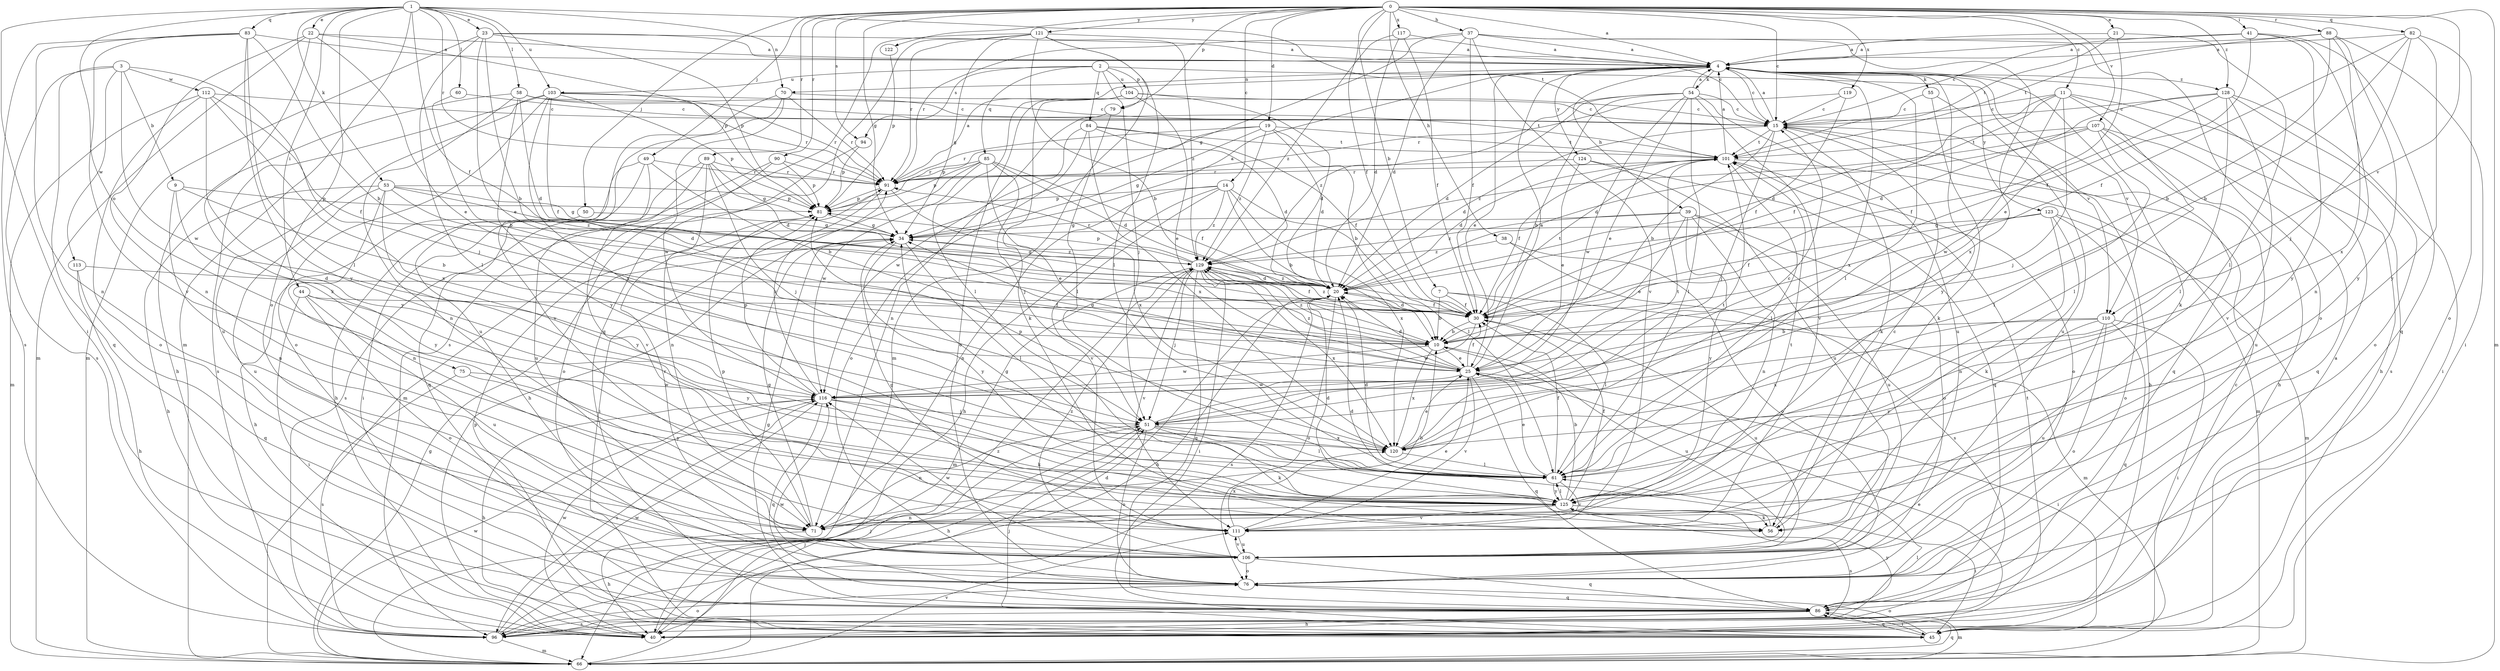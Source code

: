 strict digraph  {
0;
1;
2;
3;
4;
7;
9;
10;
11;
14;
15;
19;
20;
21;
22;
23;
25;
30;
34;
37;
38;
39;
40;
41;
44;
45;
49;
50;
51;
53;
54;
55;
56;
58;
60;
61;
66;
70;
71;
75;
76;
79;
81;
82;
83;
84;
85;
86;
88;
89;
90;
91;
94;
96;
101;
103;
104;
106;
107;
110;
111;
112;
113;
116;
117;
119;
120;
121;
122;
123;
124;
125;
128;
129;
0 -> 4  [label=a];
0 -> 7  [label=b];
0 -> 11  [label=c];
0 -> 14  [label=c];
0 -> 15  [label=c];
0 -> 19  [label=d];
0 -> 21  [label=e];
0 -> 30  [label=f];
0 -> 34  [label=g];
0 -> 37  [label=h];
0 -> 38  [label=h];
0 -> 41  [label=i];
0 -> 49  [label=j];
0 -> 50  [label=j];
0 -> 66  [label=m];
0 -> 79  [label=p];
0 -> 82  [label=q];
0 -> 88  [label=r];
0 -> 89  [label=r];
0 -> 90  [label=r];
0 -> 94  [label=s];
0 -> 107  [label=v];
0 -> 110  [label=v];
0 -> 117  [label=x];
0 -> 119  [label=x];
0 -> 121  [label=y];
0 -> 122  [label=y];
0 -> 128  [label=z];
1 -> 22  [label=e];
1 -> 23  [label=e];
1 -> 30  [label=f];
1 -> 44  [label=i];
1 -> 45  [label=i];
1 -> 53  [label=k];
1 -> 58  [label=l];
1 -> 60  [label=l];
1 -> 66  [label=m];
1 -> 70  [label=n];
1 -> 75  [label=o];
1 -> 76  [label=o];
1 -> 83  [label=q];
1 -> 91  [label=r];
1 -> 101  [label=t];
1 -> 103  [label=u];
2 -> 51  [label=j];
2 -> 79  [label=p];
2 -> 84  [label=q];
2 -> 85  [label=q];
2 -> 94  [label=s];
2 -> 103  [label=u];
2 -> 104  [label=u];
2 -> 110  [label=v];
3 -> 9  [label=b];
3 -> 51  [label=j];
3 -> 86  [label=q];
3 -> 96  [label=s];
3 -> 112  [label=w];
3 -> 113  [label=w];
3 -> 116  [label=w];
4 -> 15  [label=c];
4 -> 25  [label=e];
4 -> 39  [label=h];
4 -> 54  [label=k];
4 -> 55  [label=k];
4 -> 56  [label=k];
4 -> 61  [label=l];
4 -> 70  [label=n];
4 -> 110  [label=v];
4 -> 120  [label=x];
4 -> 123  [label=y];
4 -> 124  [label=y];
4 -> 125  [label=y];
4 -> 128  [label=z];
7 -> 10  [label=b];
7 -> 30  [label=f];
7 -> 61  [label=l];
7 -> 66  [label=m];
9 -> 10  [label=b];
9 -> 71  [label=n];
9 -> 81  [label=p];
9 -> 125  [label=y];
10 -> 25  [label=e];
10 -> 106  [label=u];
10 -> 116  [label=w];
10 -> 120  [label=x];
10 -> 129  [label=z];
11 -> 15  [label=c];
11 -> 20  [label=d];
11 -> 30  [label=f];
11 -> 40  [label=h];
11 -> 51  [label=j];
11 -> 61  [label=l];
11 -> 96  [label=s];
11 -> 116  [label=w];
14 -> 10  [label=b];
14 -> 40  [label=h];
14 -> 61  [label=l];
14 -> 71  [label=n];
14 -> 81  [label=p];
14 -> 111  [label=v];
14 -> 120  [label=x];
14 -> 129  [label=z];
15 -> 4  [label=a];
15 -> 10  [label=b];
15 -> 20  [label=d];
15 -> 40  [label=h];
15 -> 51  [label=j];
15 -> 56  [label=k];
15 -> 86  [label=q];
15 -> 101  [label=t];
19 -> 10  [label=b];
19 -> 20  [label=d];
19 -> 34  [label=g];
19 -> 81  [label=p];
19 -> 91  [label=r];
19 -> 101  [label=t];
19 -> 129  [label=z];
20 -> 30  [label=f];
20 -> 40  [label=h];
20 -> 76  [label=o];
20 -> 96  [label=s];
20 -> 129  [label=z];
21 -> 4  [label=a];
21 -> 25  [label=e];
21 -> 61  [label=l];
21 -> 101  [label=t];
22 -> 4  [label=a];
22 -> 25  [label=e];
22 -> 56  [label=k];
22 -> 66  [label=m];
22 -> 71  [label=n];
22 -> 81  [label=p];
23 -> 4  [label=a];
23 -> 10  [label=b];
23 -> 15  [label=c];
23 -> 25  [label=e];
23 -> 61  [label=l];
23 -> 66  [label=m];
23 -> 81  [label=p];
25 -> 4  [label=a];
25 -> 20  [label=d];
25 -> 30  [label=f];
25 -> 34  [label=g];
25 -> 45  [label=i];
25 -> 86  [label=q];
25 -> 111  [label=v];
25 -> 116  [label=w];
25 -> 129  [label=z];
30 -> 10  [label=b];
30 -> 20  [label=d];
30 -> 101  [label=t];
30 -> 106  [label=u];
30 -> 116  [label=w];
30 -> 129  [label=z];
34 -> 4  [label=a];
34 -> 61  [label=l];
34 -> 125  [label=y];
34 -> 129  [label=z];
37 -> 4  [label=a];
37 -> 20  [label=d];
37 -> 30  [label=f];
37 -> 34  [label=g];
37 -> 76  [label=o];
37 -> 91  [label=r];
37 -> 111  [label=v];
37 -> 120  [label=x];
38 -> 76  [label=o];
38 -> 96  [label=s];
38 -> 129  [label=z];
39 -> 25  [label=e];
39 -> 34  [label=g];
39 -> 71  [label=n];
39 -> 76  [label=o];
39 -> 106  [label=u];
39 -> 125  [label=y];
39 -> 129  [label=z];
40 -> 15  [label=c];
40 -> 25  [label=e];
40 -> 101  [label=t];
40 -> 116  [label=w];
40 -> 129  [label=z];
41 -> 4  [label=a];
41 -> 15  [label=c];
41 -> 30  [label=f];
41 -> 71  [label=n];
41 -> 86  [label=q];
41 -> 125  [label=y];
44 -> 30  [label=f];
44 -> 45  [label=i];
44 -> 76  [label=o];
44 -> 106  [label=u];
44 -> 125  [label=y];
45 -> 4  [label=a];
45 -> 51  [label=j];
45 -> 76  [label=o];
45 -> 81  [label=p];
45 -> 86  [label=q];
49 -> 10  [label=b];
49 -> 40  [label=h];
49 -> 45  [label=i];
49 -> 91  [label=r];
49 -> 111  [label=v];
50 -> 34  [label=g];
50 -> 40  [label=h];
51 -> 15  [label=c];
51 -> 40  [label=h];
51 -> 56  [label=k];
51 -> 61  [label=l];
51 -> 71  [label=n];
51 -> 76  [label=o];
51 -> 101  [label=t];
51 -> 120  [label=x];
53 -> 20  [label=d];
53 -> 34  [label=g];
53 -> 40  [label=h];
53 -> 71  [label=n];
53 -> 81  [label=p];
53 -> 106  [label=u];
53 -> 125  [label=y];
53 -> 129  [label=z];
54 -> 4  [label=a];
54 -> 10  [label=b];
54 -> 15  [label=c];
54 -> 20  [label=d];
54 -> 25  [label=e];
54 -> 61  [label=l];
54 -> 106  [label=u];
54 -> 111  [label=v];
54 -> 116  [label=w];
54 -> 129  [label=z];
55 -> 15  [label=c];
55 -> 56  [label=k];
55 -> 106  [label=u];
56 -> 15  [label=c];
56 -> 20  [label=d];
58 -> 15  [label=c];
58 -> 20  [label=d];
58 -> 40  [label=h];
58 -> 71  [label=n];
58 -> 91  [label=r];
58 -> 101  [label=t];
58 -> 125  [label=y];
60 -> 10  [label=b];
60 -> 15  [label=c];
61 -> 20  [label=d];
61 -> 25  [label=e];
61 -> 30  [label=f];
61 -> 111  [label=v];
61 -> 125  [label=y];
66 -> 20  [label=d];
66 -> 34  [label=g];
66 -> 51  [label=j];
66 -> 86  [label=q];
66 -> 111  [label=v];
66 -> 116  [label=w];
70 -> 15  [label=c];
70 -> 91  [label=r];
70 -> 106  [label=u];
70 -> 111  [label=v];
70 -> 116  [label=w];
71 -> 10  [label=b];
71 -> 34  [label=g];
71 -> 40  [label=h];
71 -> 81  [label=p];
71 -> 101  [label=t];
75 -> 96  [label=s];
75 -> 116  [label=w];
75 -> 125  [label=y];
76 -> 86  [label=q];
79 -> 61  [label=l];
79 -> 71  [label=n];
81 -> 34  [label=g];
82 -> 4  [label=a];
82 -> 10  [label=b];
82 -> 30  [label=f];
82 -> 51  [label=j];
82 -> 76  [label=o];
82 -> 125  [label=y];
83 -> 4  [label=a];
83 -> 10  [label=b];
83 -> 61  [label=l];
83 -> 71  [label=n];
83 -> 96  [label=s];
83 -> 111  [label=v];
83 -> 125  [label=y];
84 -> 20  [label=d];
84 -> 30  [label=f];
84 -> 76  [label=o];
84 -> 101  [label=t];
84 -> 116  [label=w];
84 -> 120  [label=x];
85 -> 20  [label=d];
85 -> 30  [label=f];
85 -> 40  [label=h];
85 -> 51  [label=j];
85 -> 81  [label=p];
85 -> 91  [label=r];
85 -> 116  [label=w];
85 -> 120  [label=x];
86 -> 34  [label=g];
86 -> 40  [label=h];
86 -> 45  [label=i];
86 -> 66  [label=m];
86 -> 96  [label=s];
86 -> 116  [label=w];
86 -> 125  [label=y];
88 -> 4  [label=a];
88 -> 10  [label=b];
88 -> 45  [label=i];
88 -> 101  [label=t];
88 -> 120  [label=x];
88 -> 125  [label=y];
89 -> 20  [label=d];
89 -> 34  [label=g];
89 -> 51  [label=j];
89 -> 71  [label=n];
89 -> 86  [label=q];
89 -> 91  [label=r];
89 -> 106  [label=u];
90 -> 76  [label=o];
90 -> 81  [label=p];
90 -> 91  [label=r];
90 -> 96  [label=s];
91 -> 4  [label=a];
91 -> 25  [label=e];
91 -> 45  [label=i];
91 -> 81  [label=p];
94 -> 66  [label=m];
94 -> 81  [label=p];
96 -> 51  [label=j];
96 -> 61  [label=l];
96 -> 66  [label=m];
96 -> 76  [label=o];
96 -> 116  [label=w];
101 -> 4  [label=a];
101 -> 20  [label=d];
101 -> 30  [label=f];
101 -> 61  [label=l];
101 -> 66  [label=m];
101 -> 76  [label=o];
101 -> 91  [label=r];
103 -> 15  [label=c];
103 -> 30  [label=f];
103 -> 76  [label=o];
103 -> 81  [label=p];
103 -> 91  [label=r];
103 -> 96  [label=s];
103 -> 106  [label=u];
103 -> 120  [label=x];
104 -> 15  [label=c];
104 -> 20  [label=d];
104 -> 25  [label=e];
104 -> 56  [label=k];
104 -> 61  [label=l];
104 -> 76  [label=o];
106 -> 76  [label=o];
106 -> 86  [label=q];
106 -> 91  [label=r];
106 -> 111  [label=v];
106 -> 116  [label=w];
106 -> 129  [label=z];
107 -> 20  [label=d];
107 -> 40  [label=h];
107 -> 61  [label=l];
107 -> 86  [label=q];
107 -> 101  [label=t];
107 -> 106  [label=u];
107 -> 129  [label=z];
110 -> 10  [label=b];
110 -> 45  [label=i];
110 -> 76  [label=o];
110 -> 86  [label=q];
110 -> 106  [label=u];
110 -> 120  [label=x];
110 -> 125  [label=y];
111 -> 25  [label=e];
111 -> 34  [label=g];
111 -> 106  [label=u];
111 -> 120  [label=x];
112 -> 15  [label=c];
112 -> 30  [label=f];
112 -> 66  [label=m];
112 -> 76  [label=o];
112 -> 120  [label=x];
112 -> 125  [label=y];
113 -> 20  [label=d];
113 -> 40  [label=h];
113 -> 86  [label=q];
116 -> 40  [label=h];
116 -> 51  [label=j];
116 -> 56  [label=k];
116 -> 81  [label=p];
116 -> 86  [label=q];
116 -> 91  [label=r];
116 -> 96  [label=s];
117 -> 4  [label=a];
117 -> 20  [label=d];
117 -> 30  [label=f];
117 -> 129  [label=z];
119 -> 15  [label=c];
119 -> 30  [label=f];
119 -> 91  [label=r];
120 -> 25  [label=e];
120 -> 61  [label=l];
120 -> 81  [label=p];
120 -> 101  [label=t];
121 -> 4  [label=a];
121 -> 10  [label=b];
121 -> 34  [label=g];
121 -> 61  [label=l];
121 -> 66  [label=m];
121 -> 86  [label=q];
121 -> 91  [label=r];
121 -> 96  [label=s];
121 -> 129  [label=z];
122 -> 81  [label=p];
123 -> 30  [label=f];
123 -> 34  [label=g];
123 -> 56  [label=k];
123 -> 66  [label=m];
123 -> 71  [label=n];
123 -> 76  [label=o];
124 -> 25  [label=e];
124 -> 86  [label=q];
124 -> 91  [label=r];
124 -> 106  [label=u];
125 -> 10  [label=b];
125 -> 20  [label=d];
125 -> 30  [label=f];
125 -> 34  [label=g];
125 -> 45  [label=i];
125 -> 56  [label=k];
125 -> 61  [label=l];
125 -> 71  [label=n];
125 -> 96  [label=s];
125 -> 111  [label=v];
128 -> 15  [label=c];
128 -> 20  [label=d];
128 -> 30  [label=f];
128 -> 45  [label=i];
128 -> 61  [label=l];
128 -> 76  [label=o];
128 -> 111  [label=v];
129 -> 20  [label=d];
129 -> 30  [label=f];
129 -> 34  [label=g];
129 -> 45  [label=i];
129 -> 51  [label=j];
129 -> 66  [label=m];
129 -> 81  [label=p];
129 -> 86  [label=q];
129 -> 91  [label=r];
129 -> 111  [label=v];
129 -> 120  [label=x];
}
